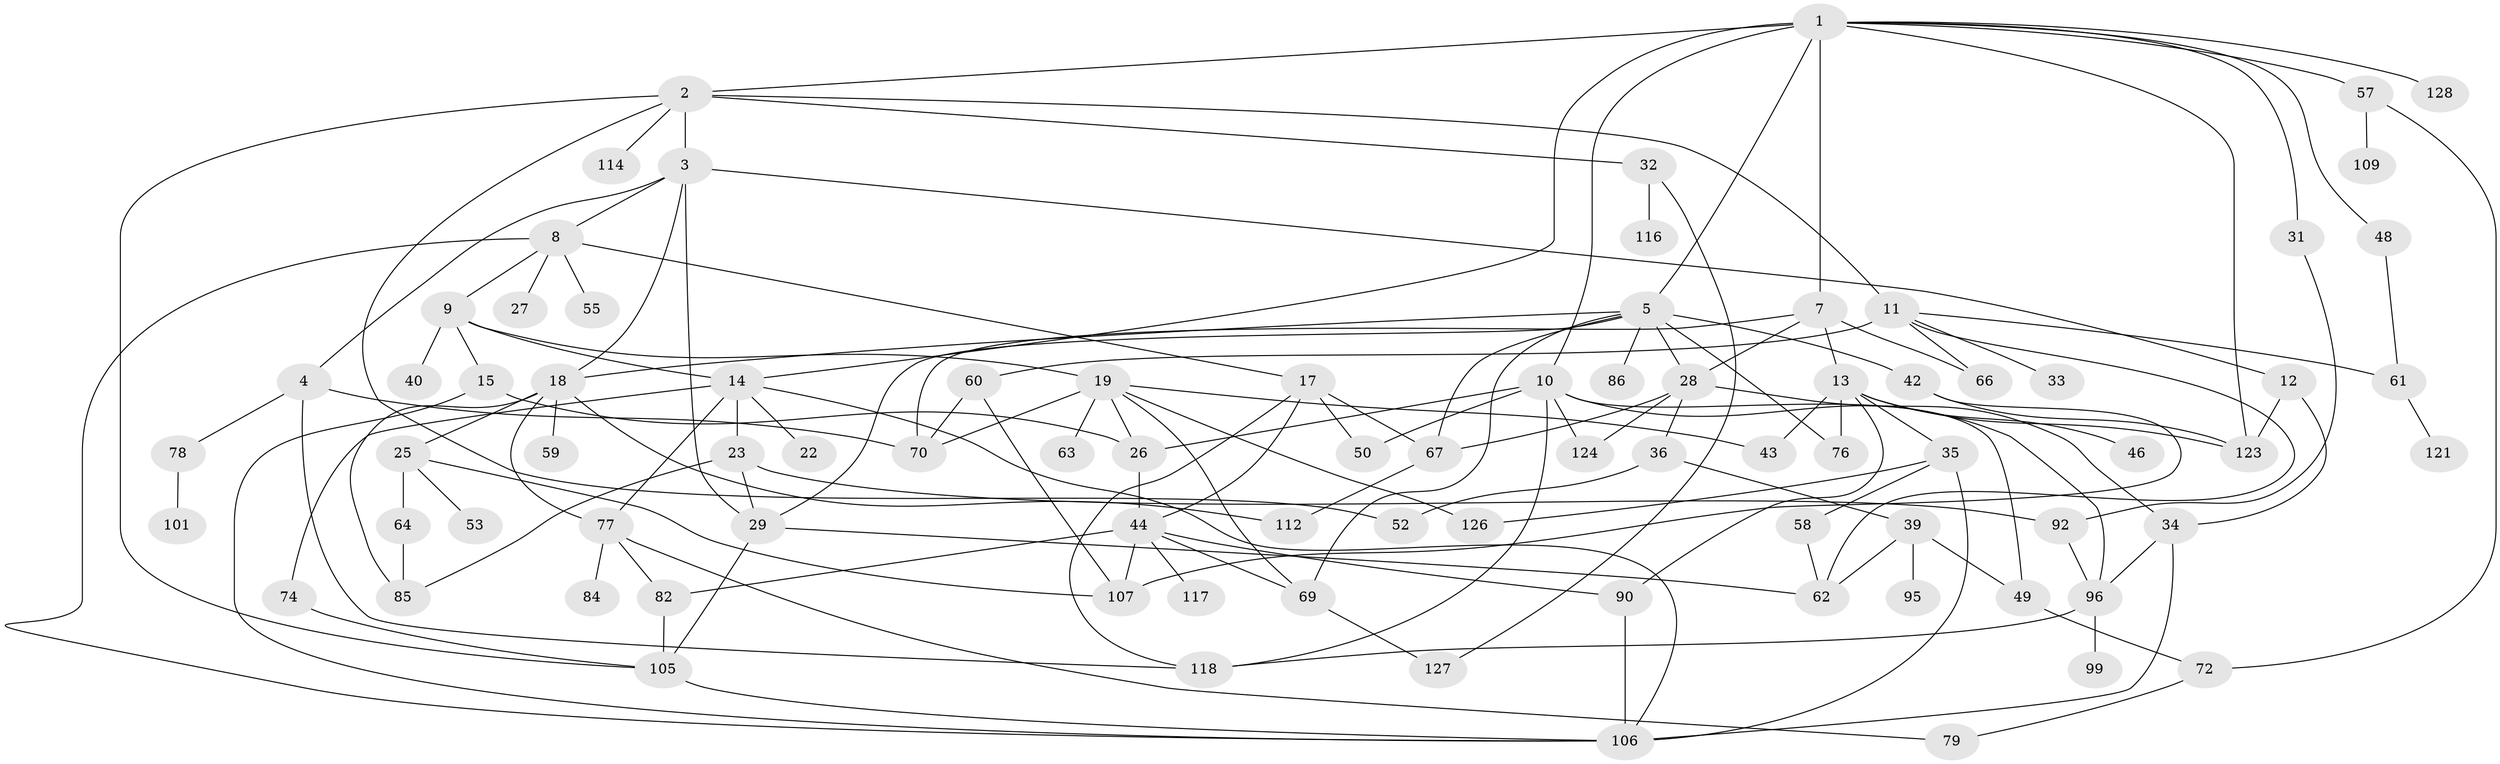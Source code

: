 // original degree distribution, {7: 0.031007751937984496, 5: 0.08527131782945736, 6: 0.03875968992248062, 8: 0.007751937984496124, 4: 0.15503875968992248, 3: 0.21705426356589147, 2: 0.2713178294573643, 1: 0.1937984496124031}
// Generated by graph-tools (version 1.1) at 2025/41/03/06/25 10:41:30]
// undirected, 85 vertices, 142 edges
graph export_dot {
graph [start="1"]
  node [color=gray90,style=filled];
  1 [super="+6"];
  2 [super="+37"];
  3;
  4 [super="+65"];
  5 [super="+41"];
  7 [super="+75"];
  8 [super="+24"];
  9;
  10 [super="+54"];
  11 [super="+45"];
  12 [super="+56"];
  13 [super="+16"];
  14 [super="+100"];
  15 [super="+120"];
  17 [super="+81"];
  18 [super="+21"];
  19 [super="+20"];
  22 [super="+89"];
  23 [super="+103"];
  25 [super="+47"];
  26 [super="+87"];
  27 [super="+73"];
  28 [super="+93"];
  29 [super="+30"];
  31 [super="+38"];
  32;
  33;
  34 [super="+115"];
  35 [super="+119"];
  36 [super="+94"];
  39 [super="+83"];
  40;
  42;
  43;
  44 [super="+51"];
  46;
  48;
  49;
  50;
  52;
  53;
  55 [super="+71"];
  57 [super="+91"];
  58;
  59 [super="+98"];
  60 [super="+122"];
  61;
  62 [super="+68"];
  63;
  64;
  66;
  67;
  69 [super="+97"];
  70 [super="+88"];
  72;
  74;
  76;
  77 [super="+80"];
  78;
  79 [super="+110"];
  82;
  84;
  85 [super="+104"];
  86;
  90;
  92;
  95;
  96 [super="+125"];
  99 [super="+102"];
  101;
  105 [super="+108"];
  106 [super="+111"];
  107;
  109;
  112 [super="+113"];
  114;
  116;
  117;
  118 [super="+129"];
  121;
  123;
  124;
  126;
  127;
  128;
  1 -- 2;
  1 -- 5;
  1 -- 7 [weight=2];
  1 -- 128;
  1 -- 123;
  1 -- 48;
  1 -- 57;
  1 -- 10;
  1 -- 14;
  1 -- 31;
  2 -- 3;
  2 -- 11;
  2 -- 32;
  2 -- 105;
  2 -- 52;
  2 -- 114;
  3 -- 4;
  3 -- 8;
  3 -- 12;
  3 -- 29;
  3 -- 18;
  4 -- 78;
  4 -- 118;
  4 -- 70;
  5 -- 18;
  5 -- 28;
  5 -- 67;
  5 -- 69;
  5 -- 86;
  5 -- 29;
  5 -- 42;
  5 -- 76;
  7 -- 13;
  7 -- 28;
  7 -- 66;
  7 -- 70;
  8 -- 9;
  8 -- 17;
  8 -- 27;
  8 -- 55;
  8 -- 106;
  9 -- 14;
  9 -- 15;
  9 -- 19;
  9 -- 40;
  10 -- 26;
  10 -- 49;
  10 -- 96;
  10 -- 118;
  10 -- 124;
  10 -- 50;
  11 -- 33;
  11 -- 60;
  11 -- 61;
  11 -- 66;
  11 -- 62;
  12 -- 123;
  12 -- 34;
  13 -- 35;
  13 -- 43;
  13 -- 46;
  13 -- 123;
  13 -- 90;
  13 -- 76;
  14 -- 22;
  14 -- 23;
  14 -- 74;
  14 -- 77;
  14 -- 106;
  15 -- 106;
  15 -- 26;
  17 -- 50;
  17 -- 67;
  17 -- 44;
  17 -- 118;
  18 -- 25 [weight=2];
  18 -- 59;
  18 -- 85;
  18 -- 112;
  18 -- 77;
  19 -- 63 [weight=2];
  19 -- 26;
  19 -- 43;
  19 -- 70;
  19 -- 126;
  19 -- 69;
  23 -- 85;
  23 -- 29;
  23 -- 92;
  25 -- 53;
  25 -- 64;
  25 -- 107;
  26 -- 44;
  28 -- 34;
  28 -- 36;
  28 -- 124;
  28 -- 67;
  29 -- 105;
  29 -- 62;
  31 -- 92;
  32 -- 116;
  32 -- 127;
  34 -- 96;
  34 -- 106;
  35 -- 58;
  35 -- 126;
  35 -- 106;
  36 -- 39;
  36 -- 52;
  39 -- 95;
  39 -- 62;
  39 -- 49;
  42 -- 123;
  42 -- 107;
  44 -- 117;
  44 -- 107 [weight=2];
  44 -- 90;
  44 -- 82;
  44 -- 69;
  48 -- 61;
  49 -- 72;
  57 -- 72;
  57 -- 109;
  58 -- 62;
  60 -- 107;
  60 -- 70;
  61 -- 121;
  64 -- 85;
  67 -- 112;
  69 -- 127;
  72 -- 79;
  74 -- 105;
  77 -- 79;
  77 -- 82;
  77 -- 84;
  78 -- 101;
  82 -- 105;
  90 -- 106;
  92 -- 96;
  96 -- 99;
  96 -- 118;
  105 -- 106;
}
